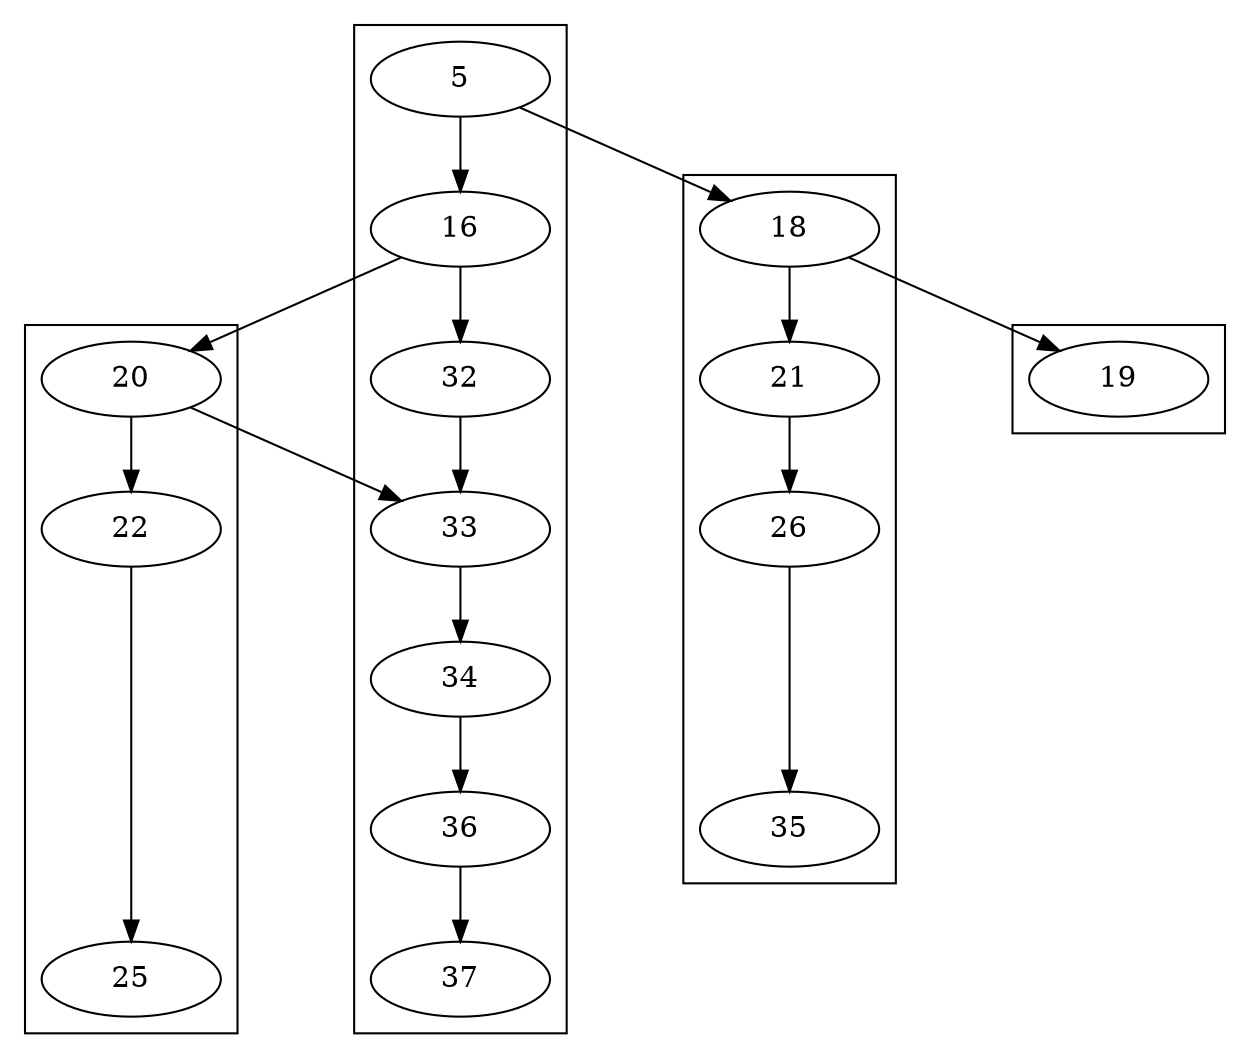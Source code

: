 strict digraph "" {
	graph [bb="0,500,592,0",
		newrank=true,
		nodesep=1.0,
		rankdir=TB,
		ranksep=0.5,
		splines=false
	];
	node [label="\N",
		width=1.2
	];
	subgraph cluster_3 {
		graph [bb="482,204,584,152"];
		19	[coherence=2.6487565210665664,
			height=0.5,
			pos="533,178",
			width=1.1944];
	}
	subgraph cluster_0 {
		graph [bb="166,492,268,8"];
		5	[coherence=-0.0,
			height=0.5,
			pos="217,34",
			width=1.1944];
		16	[coherence=0.22246352008786566,
			height=0.5,
			pos="217,106",
			width=1.1944];
		5 -> 16	[pos="e,217,87.896 217,52.303 217,60.017 217,69.288 217,77.888",
			weight=0.18523689550641592];
		32	[coherence=0.3125669895314756,
			height=0.5,
			pos="217,178",
			width=1.1944];
		16 -> 32	[pos="e,217,159.9 217,124.3 217,132.02 217,141.29 217,149.89",
			weight=0.3050194366027288];
		33	[coherence=0.2974768584693408,
			height=0.5,
			pos="217,250",
			width=1.1944];
		32 -> 33	[pos="e,217,231.9 217,196.3 217,204.02 217,213.29 217,221.89",
			weight=-0.0];
		34	[coherence=1.2904826707293886,
			height=0.5,
			pos="217,322",
			width=1.1944];
		33 -> 34	[pos="e,217,303.9 217,268.3 217,276.02 217,285.29 217,293.89",
			weight=-0.0];
		36	[coherence=0.7725630980408351,
			height=0.5,
			pos="217,394",
			width=1.1944];
		34 -> 36	[pos="e,217,375.9 217,340.3 217,348.02 217,357.29 217,365.89",
			weight=-0.0];
		37	[coherence=4.035050896322907,
			height=0.5,
			pos="217,466",
			width=1.1944];
		36 -> 37	[pos="e,217,447.9 217,412.3 217,420.02 217,429.29 217,437.89",
			weight=-0.0];
	}
	subgraph cluster_2 {
		graph [bb="324,420,426,80"];
		18	[coherence=1.8796365808577975,
			height=0.5,
			pos="375,106",
			width=1.1944];
		21	[coherence=1.8233246901820872,
			height=0.5,
			pos="375,178",
			width=1.1944];
		18 -> 21	[pos="e,375,159.9 375,124.3 375,132.02 375,141.29 375,149.89",
			weight=0.2635884817107059];
		26	[coherence=2.3066811604361983,
			height=0.5,
			pos="375,250",
			width=1.1944];
		21 -> 26	[pos="e,375,231.9 375,196.3 375,204.02 375,213.29 375,221.89",
			weight=-0.0];
		35	[coherence=1.6712328406670223,
			height=0.5,
			pos="375,394",
			width=1.1944];
		26 -> 35	[pos="e,375,375.91 375,268.24 375,292.8 375,336.75 375,365.65",
			weight=-0.0];
	}
	subgraph cluster_1 {
		graph [bb="8,492,110,152"];
		20	[coherence=0.8740961038464559,
			height=0.5,
			pos="59,178",
			width=1.1944];
		22	[coherence=4.035050896322907,
			height=0.5,
			pos="59,250",
			width=1.1944];
		20 -> 22	[pos="e,59,231.9 59,196.3 59,204.02 59,213.29 59,221.89",
			weight=1.1989357837163364];
		25	[coherence=2.782287911671596,
			height=0.5,
			pos="59,466",
			width=1.1944];
		22 -> 25	[pos="e,59,447.85 59,268.04 59,305.61 59,392.45 59,437.59",
			weight=-0.0];
	}
	5 -> 18	[pos="e,346.6,92.418 245.61,47.676 271.23,59.025 308.97,75.747 337.09,88.205",
		weight=1.7773089170074983];
	16 -> 20	[pos="e,87.4,164.42 188.39,119.68 162.77,131.02 125.03,147.75 96.909,160.2",
		weight=1.3360159615192284];
	18 -> 19	[pos="e,504.6,164.42 403.61,119.68 429.23,131.02 466.97,147.75 495.09,160.2",
		weight=1.4622671349051637];
	20 -> 33	[pos="e,188.6,236.42 87.613,191.68 113.23,203.02 150.97,219.75 179.09,232.2",
		weight=0.35884145816142365];
}
